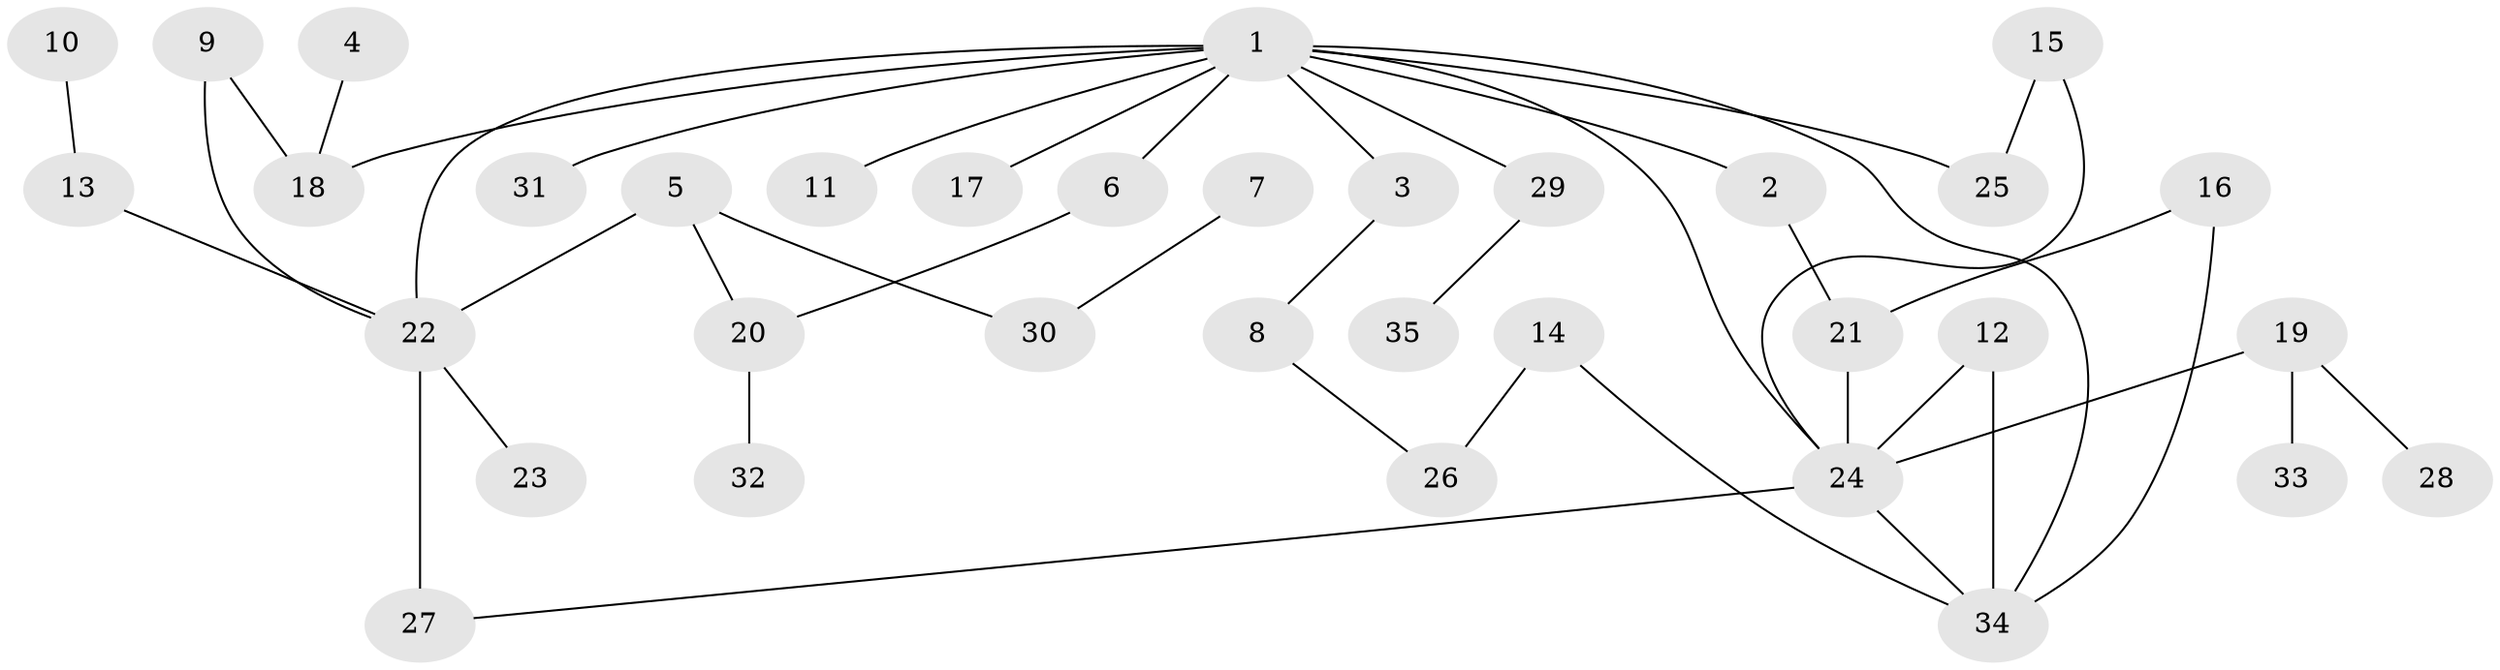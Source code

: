 // original degree distribution, {9: 0.014492753623188406, 2: 0.3333333333333333, 5: 0.014492753623188406, 7: 0.014492753623188406, 3: 0.21739130434782608, 4: 0.07246376811594203, 6: 0.014492753623188406, 1: 0.3188405797101449}
// Generated by graph-tools (version 1.1) at 2025/25/03/09/25 03:25:35]
// undirected, 35 vertices, 43 edges
graph export_dot {
graph [start="1"]
  node [color=gray90,style=filled];
  1;
  2;
  3;
  4;
  5;
  6;
  7;
  8;
  9;
  10;
  11;
  12;
  13;
  14;
  15;
  16;
  17;
  18;
  19;
  20;
  21;
  22;
  23;
  24;
  25;
  26;
  27;
  28;
  29;
  30;
  31;
  32;
  33;
  34;
  35;
  1 -- 2 [weight=1.0];
  1 -- 3 [weight=1.0];
  1 -- 6 [weight=1.0];
  1 -- 11 [weight=1.0];
  1 -- 17 [weight=1.0];
  1 -- 18 [weight=1.0];
  1 -- 22 [weight=1.0];
  1 -- 24 [weight=1.0];
  1 -- 25 [weight=1.0];
  1 -- 29 [weight=1.0];
  1 -- 31 [weight=1.0];
  1 -- 34 [weight=1.0];
  2 -- 21 [weight=1.0];
  3 -- 8 [weight=1.0];
  4 -- 18 [weight=1.0];
  5 -- 20 [weight=1.0];
  5 -- 22 [weight=1.0];
  5 -- 30 [weight=1.0];
  6 -- 20 [weight=1.0];
  7 -- 30 [weight=1.0];
  8 -- 26 [weight=1.0];
  9 -- 18 [weight=1.0];
  9 -- 22 [weight=1.0];
  10 -- 13 [weight=1.0];
  12 -- 24 [weight=1.0];
  12 -- 34 [weight=1.0];
  13 -- 22 [weight=1.0];
  14 -- 26 [weight=1.0];
  14 -- 34 [weight=1.0];
  15 -- 24 [weight=1.0];
  15 -- 25 [weight=1.0];
  16 -- 21 [weight=2.0];
  16 -- 34 [weight=1.0];
  19 -- 24 [weight=1.0];
  19 -- 28 [weight=1.0];
  19 -- 33 [weight=1.0];
  20 -- 32 [weight=1.0];
  21 -- 24 [weight=1.0];
  22 -- 23 [weight=2.0];
  22 -- 27 [weight=2.0];
  24 -- 27 [weight=1.0];
  24 -- 34 [weight=1.0];
  29 -- 35 [weight=1.0];
}
